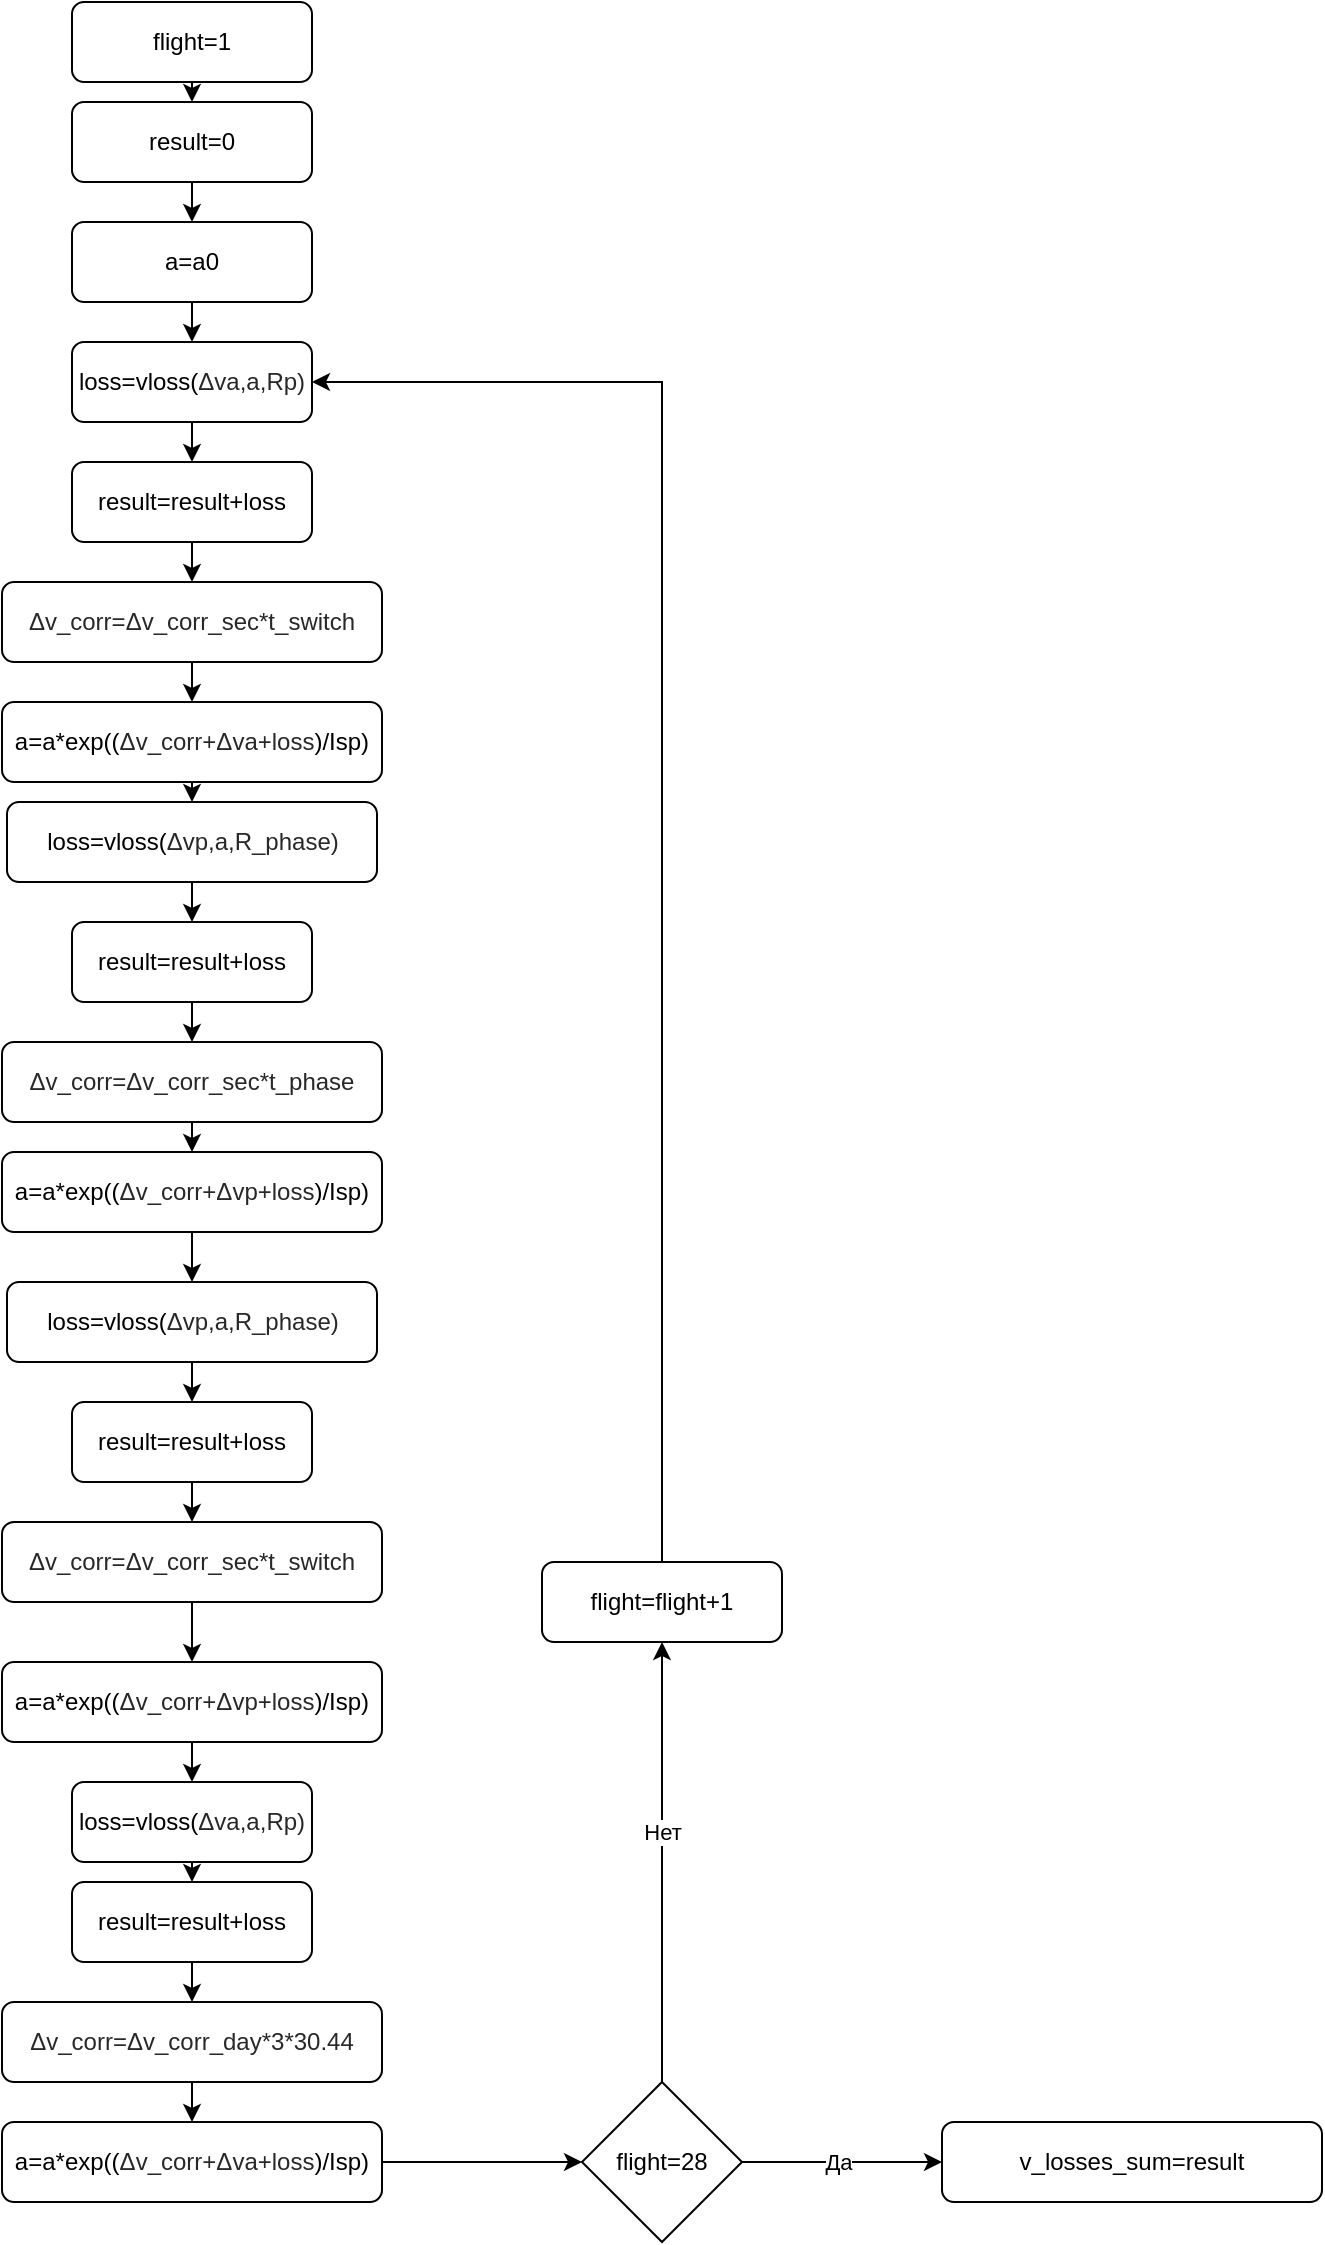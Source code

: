 <mxfile version="24.2.5" type="device">
  <diagram id="C5RBs43oDa-KdzZeNtuy" name="Page-1">
    <mxGraphModel dx="1098" dy="828" grid="1" gridSize="10" guides="1" tooltips="1" connect="1" arrows="1" fold="1" page="1" pageScale="1" pageWidth="827" pageHeight="1169" math="0" shadow="0">
      <root>
        <mxCell id="WIyWlLk6GJQsqaUBKTNV-0" />
        <mxCell id="WIyWlLk6GJQsqaUBKTNV-1" parent="WIyWlLk6GJQsqaUBKTNV-0" />
        <mxCell id="XVDnaxL3i0utUpeGJUlY-47" style="edgeStyle=orthogonalEdgeStyle;rounded=0;orthogonalLoop=1;jettySize=auto;html=1;exitX=0.5;exitY=1;exitDx=0;exitDy=0;entryX=0.5;entryY=0;entryDx=0;entryDy=0;" edge="1" parent="WIyWlLk6GJQsqaUBKTNV-1" source="WIyWlLk6GJQsqaUBKTNV-3" target="XVDnaxL3i0utUpeGJUlY-0">
          <mxGeometry relative="1" as="geometry" />
        </mxCell>
        <mxCell id="WIyWlLk6GJQsqaUBKTNV-3" value="result=0" style="rounded=1;whiteSpace=wrap;html=1;fontSize=12;glass=0;strokeWidth=1;shadow=0;" parent="WIyWlLk6GJQsqaUBKTNV-1" vertex="1">
          <mxGeometry x="125" y="60" width="120" height="40" as="geometry" />
        </mxCell>
        <mxCell id="XVDnaxL3i0utUpeGJUlY-48" style="edgeStyle=orthogonalEdgeStyle;rounded=0;orthogonalLoop=1;jettySize=auto;html=1;exitX=0.5;exitY=1;exitDx=0;exitDy=0;entryX=0.5;entryY=0;entryDx=0;entryDy=0;" edge="1" parent="WIyWlLk6GJQsqaUBKTNV-1" source="XVDnaxL3i0utUpeGJUlY-0" target="XVDnaxL3i0utUpeGJUlY-2">
          <mxGeometry relative="1" as="geometry" />
        </mxCell>
        <mxCell id="XVDnaxL3i0utUpeGJUlY-0" value="a=a0" style="rounded=1;whiteSpace=wrap;html=1;fontSize=12;glass=0;strokeWidth=1;shadow=0;" vertex="1" parent="WIyWlLk6GJQsqaUBKTNV-1">
          <mxGeometry x="125" y="120" width="120" height="40" as="geometry" />
        </mxCell>
        <mxCell id="XVDnaxL3i0utUpeGJUlY-30" style="edgeStyle=orthogonalEdgeStyle;rounded=0;orthogonalLoop=1;jettySize=auto;html=1;exitX=0.5;exitY=1;exitDx=0;exitDy=0;entryX=0.5;entryY=0;entryDx=0;entryDy=0;" edge="1" parent="WIyWlLk6GJQsqaUBKTNV-1" source="XVDnaxL3i0utUpeGJUlY-2" target="XVDnaxL3i0utUpeGJUlY-5">
          <mxGeometry relative="1" as="geometry" />
        </mxCell>
        <mxCell id="XVDnaxL3i0utUpeGJUlY-2" value="&lt;div style=&quot;text-align: start;&quot;&gt;&lt;span style=&quot;background-color: initial;&quot;&gt;loss=vloss(&lt;/span&gt;&lt;span style=&quot;background-color: rgb(255, 255, 255); color: rgb(40, 40, 40);&quot;&gt;&lt;font style=&quot;font-size: 12px;&quot; face=&quot;Helvetica&quot;&gt;Δva,a,Rр)&lt;/font&gt;&lt;/span&gt;&lt;/div&gt;" style="rounded=1;whiteSpace=wrap;html=1;fontSize=12;glass=0;strokeWidth=1;shadow=0;" vertex="1" parent="WIyWlLk6GJQsqaUBKTNV-1">
          <mxGeometry x="125" y="180" width="120" height="40" as="geometry" />
        </mxCell>
        <mxCell id="XVDnaxL3i0utUpeGJUlY-4" style="edgeStyle=orthogonalEdgeStyle;rounded=0;orthogonalLoop=1;jettySize=auto;html=1;exitX=0.5;exitY=1;exitDx=0;exitDy=0;entryX=0.5;entryY=0;entryDx=0;entryDy=0;" edge="1" parent="WIyWlLk6GJQsqaUBKTNV-1" source="XVDnaxL3i0utUpeGJUlY-3" target="WIyWlLk6GJQsqaUBKTNV-3">
          <mxGeometry relative="1" as="geometry" />
        </mxCell>
        <mxCell id="XVDnaxL3i0utUpeGJUlY-3" value="flight=1" style="rounded=1;whiteSpace=wrap;html=1;fontSize=12;glass=0;strokeWidth=1;shadow=0;" vertex="1" parent="WIyWlLk6GJQsqaUBKTNV-1">
          <mxGeometry x="125" y="10" width="120" height="40" as="geometry" />
        </mxCell>
        <mxCell id="XVDnaxL3i0utUpeGJUlY-31" style="edgeStyle=orthogonalEdgeStyle;rounded=0;orthogonalLoop=1;jettySize=auto;html=1;exitX=0.5;exitY=1;exitDx=0;exitDy=0;entryX=0.5;entryY=0;entryDx=0;entryDy=0;" edge="1" parent="WIyWlLk6GJQsqaUBKTNV-1" source="XVDnaxL3i0utUpeGJUlY-5" target="XVDnaxL3i0utUpeGJUlY-6">
          <mxGeometry relative="1" as="geometry" />
        </mxCell>
        <mxCell id="XVDnaxL3i0utUpeGJUlY-5" value="result=result+loss" style="rounded=1;whiteSpace=wrap;html=1;fontSize=12;glass=0;strokeWidth=1;shadow=0;" vertex="1" parent="WIyWlLk6GJQsqaUBKTNV-1">
          <mxGeometry x="125" y="240" width="120" height="40" as="geometry" />
        </mxCell>
        <mxCell id="XVDnaxL3i0utUpeGJUlY-32" style="edgeStyle=orthogonalEdgeStyle;rounded=0;orthogonalLoop=1;jettySize=auto;html=1;exitX=0.5;exitY=1;exitDx=0;exitDy=0;entryX=0.5;entryY=0;entryDx=0;entryDy=0;" edge="1" parent="WIyWlLk6GJQsqaUBKTNV-1" source="XVDnaxL3i0utUpeGJUlY-6" target="XVDnaxL3i0utUpeGJUlY-8">
          <mxGeometry relative="1" as="geometry" />
        </mxCell>
        <mxCell id="XVDnaxL3i0utUpeGJUlY-6" value="&lt;span style=&quot;color: rgb(40, 40, 40); text-align: start; background-color: rgb(255, 255, 255);&quot;&gt;Δv_corr=&lt;/span&gt;&lt;span style=&quot;color: rgb(40, 40, 40); text-align: start; background-color: rgb(255, 255, 255);&quot;&gt;Δv_corr_sec*t_switch&lt;/span&gt;" style="rounded=1;whiteSpace=wrap;html=1;fontSize=12;glass=0;strokeWidth=1;shadow=0;" vertex="1" parent="WIyWlLk6GJQsqaUBKTNV-1">
          <mxGeometry x="90" y="300" width="190" height="40" as="geometry" />
        </mxCell>
        <mxCell id="XVDnaxL3i0utUpeGJUlY-33" style="edgeStyle=orthogonalEdgeStyle;rounded=0;orthogonalLoop=1;jettySize=auto;html=1;exitX=0.5;exitY=1;exitDx=0;exitDy=0;entryX=0.5;entryY=0;entryDx=0;entryDy=0;" edge="1" parent="WIyWlLk6GJQsqaUBKTNV-1" source="XVDnaxL3i0utUpeGJUlY-8" target="XVDnaxL3i0utUpeGJUlY-9">
          <mxGeometry relative="1" as="geometry" />
        </mxCell>
        <mxCell id="XVDnaxL3i0utUpeGJUlY-8" value="a=a*exp((&lt;span style=&quot;color: rgb(40, 40, 40); text-align: start; background-color: rgb(255, 255, 255);&quot;&gt;Δv_corr+&lt;/span&gt;&lt;span style=&quot;color: rgb(40, 40, 40); text-align: start; background-color: rgb(255, 255, 255);&quot;&gt;Δva+loss&lt;/span&gt;)/Isp)" style="rounded=1;whiteSpace=wrap;html=1;fontSize=12;glass=0;strokeWidth=1;shadow=0;" vertex="1" parent="WIyWlLk6GJQsqaUBKTNV-1">
          <mxGeometry x="90" y="360" width="190" height="40" as="geometry" />
        </mxCell>
        <mxCell id="XVDnaxL3i0utUpeGJUlY-34" style="edgeStyle=orthogonalEdgeStyle;rounded=0;orthogonalLoop=1;jettySize=auto;html=1;exitX=0.5;exitY=1;exitDx=0;exitDy=0;entryX=0.5;entryY=0;entryDx=0;entryDy=0;" edge="1" parent="WIyWlLk6GJQsqaUBKTNV-1" source="XVDnaxL3i0utUpeGJUlY-9" target="XVDnaxL3i0utUpeGJUlY-10">
          <mxGeometry relative="1" as="geometry" />
        </mxCell>
        <mxCell id="XVDnaxL3i0utUpeGJUlY-9" value="&lt;div style=&quot;text-align: start;&quot;&gt;&lt;span style=&quot;background-color: initial;&quot;&gt;loss=vloss(&lt;/span&gt;&lt;span style=&quot;background-color: rgb(255, 255, 255); color: rgb(40, 40, 40);&quot;&gt;&lt;font style=&quot;font-size: 12px;&quot; face=&quot;Helvetica&quot;&gt;Δvp,a,R_рhase)&lt;/font&gt;&lt;/span&gt;&lt;/div&gt;" style="rounded=1;whiteSpace=wrap;html=1;fontSize=12;glass=0;strokeWidth=1;shadow=0;" vertex="1" parent="WIyWlLk6GJQsqaUBKTNV-1">
          <mxGeometry x="92.5" y="410" width="185" height="40" as="geometry" />
        </mxCell>
        <mxCell id="XVDnaxL3i0utUpeGJUlY-35" style="edgeStyle=orthogonalEdgeStyle;rounded=0;orthogonalLoop=1;jettySize=auto;html=1;exitX=0.5;exitY=1;exitDx=0;exitDy=0;entryX=0.5;entryY=0;entryDx=0;entryDy=0;" edge="1" parent="WIyWlLk6GJQsqaUBKTNV-1" source="XVDnaxL3i0utUpeGJUlY-10" target="XVDnaxL3i0utUpeGJUlY-11">
          <mxGeometry relative="1" as="geometry" />
        </mxCell>
        <mxCell id="XVDnaxL3i0utUpeGJUlY-10" value="result=result+loss" style="rounded=1;whiteSpace=wrap;html=1;fontSize=12;glass=0;strokeWidth=1;shadow=0;" vertex="1" parent="WIyWlLk6GJQsqaUBKTNV-1">
          <mxGeometry x="125" y="470" width="120" height="40" as="geometry" />
        </mxCell>
        <mxCell id="XVDnaxL3i0utUpeGJUlY-36" style="edgeStyle=orthogonalEdgeStyle;rounded=0;orthogonalLoop=1;jettySize=auto;html=1;exitX=0.5;exitY=1;exitDx=0;exitDy=0;entryX=0.5;entryY=0;entryDx=0;entryDy=0;" edge="1" parent="WIyWlLk6GJQsqaUBKTNV-1" source="XVDnaxL3i0utUpeGJUlY-11" target="XVDnaxL3i0utUpeGJUlY-12">
          <mxGeometry relative="1" as="geometry" />
        </mxCell>
        <mxCell id="XVDnaxL3i0utUpeGJUlY-11" value="&lt;span style=&quot;color: rgb(40, 40, 40); text-align: start; background-color: rgb(255, 255, 255);&quot;&gt;Δv_corr=&lt;/span&gt;&lt;span style=&quot;color: rgb(40, 40, 40); text-align: start; background-color: rgb(255, 255, 255);&quot;&gt;Δv_corr_sec*t_phase&lt;/span&gt;" style="rounded=1;whiteSpace=wrap;html=1;fontSize=12;glass=0;strokeWidth=1;shadow=0;" vertex="1" parent="WIyWlLk6GJQsqaUBKTNV-1">
          <mxGeometry x="90" y="530" width="190" height="40" as="geometry" />
        </mxCell>
        <mxCell id="XVDnaxL3i0utUpeGJUlY-37" style="edgeStyle=orthogonalEdgeStyle;rounded=0;orthogonalLoop=1;jettySize=auto;html=1;exitX=0.5;exitY=1;exitDx=0;exitDy=0;entryX=0.5;entryY=0;entryDx=0;entryDy=0;" edge="1" parent="WIyWlLk6GJQsqaUBKTNV-1" source="XVDnaxL3i0utUpeGJUlY-12" target="XVDnaxL3i0utUpeGJUlY-13">
          <mxGeometry relative="1" as="geometry" />
        </mxCell>
        <mxCell id="XVDnaxL3i0utUpeGJUlY-12" value="a=a*exp((&lt;span style=&quot;color: rgb(40, 40, 40); text-align: start; background-color: rgb(255, 255, 255);&quot;&gt;Δv_corr+&lt;/span&gt;&lt;span style=&quot;color: rgb(40, 40, 40); text-align: start; background-color: rgb(255, 255, 255);&quot;&gt;Δvp+loss&lt;/span&gt;)/Isp)" style="rounded=1;whiteSpace=wrap;html=1;fontSize=12;glass=0;strokeWidth=1;shadow=0;" vertex="1" parent="WIyWlLk6GJQsqaUBKTNV-1">
          <mxGeometry x="90" y="585" width="190" height="40" as="geometry" />
        </mxCell>
        <mxCell id="XVDnaxL3i0utUpeGJUlY-38" style="edgeStyle=orthogonalEdgeStyle;rounded=0;orthogonalLoop=1;jettySize=auto;html=1;exitX=0.5;exitY=1;exitDx=0;exitDy=0;entryX=0.5;entryY=0;entryDx=0;entryDy=0;" edge="1" parent="WIyWlLk6GJQsqaUBKTNV-1" source="XVDnaxL3i0utUpeGJUlY-13" target="XVDnaxL3i0utUpeGJUlY-14">
          <mxGeometry relative="1" as="geometry" />
        </mxCell>
        <mxCell id="XVDnaxL3i0utUpeGJUlY-13" value="&lt;div style=&quot;text-align: start;&quot;&gt;&lt;span style=&quot;background-color: initial;&quot;&gt;loss=vloss(&lt;/span&gt;&lt;span style=&quot;background-color: rgb(255, 255, 255); color: rgb(40, 40, 40);&quot;&gt;&lt;font style=&quot;font-size: 12px;&quot; face=&quot;Helvetica&quot;&gt;Δvp,a,R_рhase)&lt;/font&gt;&lt;/span&gt;&lt;/div&gt;" style="rounded=1;whiteSpace=wrap;html=1;fontSize=12;glass=0;strokeWidth=1;shadow=0;" vertex="1" parent="WIyWlLk6GJQsqaUBKTNV-1">
          <mxGeometry x="92.5" y="650" width="185" height="40" as="geometry" />
        </mxCell>
        <mxCell id="XVDnaxL3i0utUpeGJUlY-39" style="edgeStyle=orthogonalEdgeStyle;rounded=0;orthogonalLoop=1;jettySize=auto;html=1;exitX=0.5;exitY=1;exitDx=0;exitDy=0;entryX=0.5;entryY=0;entryDx=0;entryDy=0;" edge="1" parent="WIyWlLk6GJQsqaUBKTNV-1" source="XVDnaxL3i0utUpeGJUlY-14" target="XVDnaxL3i0utUpeGJUlY-15">
          <mxGeometry relative="1" as="geometry" />
        </mxCell>
        <mxCell id="XVDnaxL3i0utUpeGJUlY-14" value="result=result+loss" style="rounded=1;whiteSpace=wrap;html=1;fontSize=12;glass=0;strokeWidth=1;shadow=0;" vertex="1" parent="WIyWlLk6GJQsqaUBKTNV-1">
          <mxGeometry x="125" y="710" width="120" height="40" as="geometry" />
        </mxCell>
        <mxCell id="XVDnaxL3i0utUpeGJUlY-40" style="edgeStyle=orthogonalEdgeStyle;rounded=0;orthogonalLoop=1;jettySize=auto;html=1;exitX=0.5;exitY=1;exitDx=0;exitDy=0;entryX=0.5;entryY=0;entryDx=0;entryDy=0;" edge="1" parent="WIyWlLk6GJQsqaUBKTNV-1" source="XVDnaxL3i0utUpeGJUlY-15" target="XVDnaxL3i0utUpeGJUlY-16">
          <mxGeometry relative="1" as="geometry" />
        </mxCell>
        <mxCell id="XVDnaxL3i0utUpeGJUlY-15" value="&lt;span style=&quot;color: rgb(40, 40, 40); text-align: start; background-color: rgb(255, 255, 255);&quot;&gt;Δv_corr=&lt;/span&gt;&lt;span style=&quot;color: rgb(40, 40, 40); text-align: start; background-color: rgb(255, 255, 255);&quot;&gt;Δv_corr_sec*t_switch&lt;/span&gt;" style="rounded=1;whiteSpace=wrap;html=1;fontSize=12;glass=0;strokeWidth=1;shadow=0;" vertex="1" parent="WIyWlLk6GJQsqaUBKTNV-1">
          <mxGeometry x="90" y="770" width="190" height="40" as="geometry" />
        </mxCell>
        <mxCell id="XVDnaxL3i0utUpeGJUlY-41" style="edgeStyle=orthogonalEdgeStyle;rounded=0;orthogonalLoop=1;jettySize=auto;html=1;exitX=0.5;exitY=1;exitDx=0;exitDy=0;entryX=0.5;entryY=0;entryDx=0;entryDy=0;" edge="1" parent="WIyWlLk6GJQsqaUBKTNV-1" source="XVDnaxL3i0utUpeGJUlY-16" target="XVDnaxL3i0utUpeGJUlY-17">
          <mxGeometry relative="1" as="geometry" />
        </mxCell>
        <mxCell id="XVDnaxL3i0utUpeGJUlY-16" value="a=a*exp((&lt;span style=&quot;color: rgb(40, 40, 40); text-align: start; background-color: rgb(255, 255, 255);&quot;&gt;Δv_corr+&lt;/span&gt;&lt;span style=&quot;color: rgb(40, 40, 40); text-align: start; background-color: rgb(255, 255, 255);&quot;&gt;Δvp+loss&lt;/span&gt;)/Isp)" style="rounded=1;whiteSpace=wrap;html=1;fontSize=12;glass=0;strokeWidth=1;shadow=0;" vertex="1" parent="WIyWlLk6GJQsqaUBKTNV-1">
          <mxGeometry x="90" y="840" width="190" height="40" as="geometry" />
        </mxCell>
        <mxCell id="XVDnaxL3i0utUpeGJUlY-42" style="edgeStyle=orthogonalEdgeStyle;rounded=0;orthogonalLoop=1;jettySize=auto;html=1;exitX=0.5;exitY=1;exitDx=0;exitDy=0;entryX=0.5;entryY=0;entryDx=0;entryDy=0;" edge="1" parent="WIyWlLk6GJQsqaUBKTNV-1" source="XVDnaxL3i0utUpeGJUlY-17" target="XVDnaxL3i0utUpeGJUlY-18">
          <mxGeometry relative="1" as="geometry" />
        </mxCell>
        <mxCell id="XVDnaxL3i0utUpeGJUlY-17" value="&lt;div style=&quot;text-align: start;&quot;&gt;&lt;span style=&quot;background-color: initial;&quot;&gt;loss=vloss(&lt;/span&gt;&lt;span style=&quot;background-color: rgb(255, 255, 255); color: rgb(40, 40, 40);&quot;&gt;&lt;font style=&quot;font-size: 12px;&quot; face=&quot;Helvetica&quot;&gt;Δva,a,Rр)&lt;/font&gt;&lt;/span&gt;&lt;/div&gt;" style="rounded=1;whiteSpace=wrap;html=1;fontSize=12;glass=0;strokeWidth=1;shadow=0;" vertex="1" parent="WIyWlLk6GJQsqaUBKTNV-1">
          <mxGeometry x="125" y="900" width="120" height="40" as="geometry" />
        </mxCell>
        <mxCell id="XVDnaxL3i0utUpeGJUlY-43" style="edgeStyle=orthogonalEdgeStyle;rounded=0;orthogonalLoop=1;jettySize=auto;html=1;exitX=0.5;exitY=1;exitDx=0;exitDy=0;entryX=0.5;entryY=0;entryDx=0;entryDy=0;" edge="1" parent="WIyWlLk6GJQsqaUBKTNV-1" source="XVDnaxL3i0utUpeGJUlY-18" target="XVDnaxL3i0utUpeGJUlY-19">
          <mxGeometry relative="1" as="geometry" />
        </mxCell>
        <mxCell id="XVDnaxL3i0utUpeGJUlY-18" value="result=result+loss" style="rounded=1;whiteSpace=wrap;html=1;fontSize=12;glass=0;strokeWidth=1;shadow=0;" vertex="1" parent="WIyWlLk6GJQsqaUBKTNV-1">
          <mxGeometry x="125" y="950" width="120" height="40" as="geometry" />
        </mxCell>
        <mxCell id="XVDnaxL3i0utUpeGJUlY-44" style="edgeStyle=orthogonalEdgeStyle;rounded=0;orthogonalLoop=1;jettySize=auto;html=1;exitX=0.5;exitY=1;exitDx=0;exitDy=0;entryX=0.5;entryY=0;entryDx=0;entryDy=0;" edge="1" parent="WIyWlLk6GJQsqaUBKTNV-1" source="XVDnaxL3i0utUpeGJUlY-19" target="XVDnaxL3i0utUpeGJUlY-20">
          <mxGeometry relative="1" as="geometry" />
        </mxCell>
        <mxCell id="XVDnaxL3i0utUpeGJUlY-19" value="&lt;span style=&quot;color: rgb(40, 40, 40); text-align: start; background-color: rgb(255, 255, 255);&quot;&gt;Δv_corr=&lt;/span&gt;&lt;span style=&quot;color: rgb(40, 40, 40); text-align: start; background-color: rgb(255, 255, 255);&quot;&gt;Δv_corr_day*3*30.44&lt;/span&gt;" style="rounded=1;whiteSpace=wrap;html=1;fontSize=12;glass=0;strokeWidth=1;shadow=0;" vertex="1" parent="WIyWlLk6GJQsqaUBKTNV-1">
          <mxGeometry x="90" y="1010" width="190" height="40" as="geometry" />
        </mxCell>
        <mxCell id="XVDnaxL3i0utUpeGJUlY-29" style="edgeStyle=orthogonalEdgeStyle;rounded=0;orthogonalLoop=1;jettySize=auto;html=1;exitX=1;exitY=0.5;exitDx=0;exitDy=0;entryX=0;entryY=0.5;entryDx=0;entryDy=0;" edge="1" parent="WIyWlLk6GJQsqaUBKTNV-1" source="XVDnaxL3i0utUpeGJUlY-20" target="XVDnaxL3i0utUpeGJUlY-22">
          <mxGeometry relative="1" as="geometry" />
        </mxCell>
        <mxCell id="XVDnaxL3i0utUpeGJUlY-20" value="a=a*exp((&lt;span style=&quot;color: rgb(40, 40, 40); text-align: start; background-color: rgb(255, 255, 255);&quot;&gt;Δv_corr+&lt;/span&gt;&lt;span style=&quot;color: rgb(40, 40, 40); text-align: start; background-color: rgb(255, 255, 255);&quot;&gt;Δva+loss&lt;/span&gt;)/Isp)" style="rounded=1;whiteSpace=wrap;html=1;fontSize=12;glass=0;strokeWidth=1;shadow=0;" vertex="1" parent="WIyWlLk6GJQsqaUBKTNV-1">
          <mxGeometry x="90" y="1070" width="190" height="40" as="geometry" />
        </mxCell>
        <mxCell id="XVDnaxL3i0utUpeGJUlY-49" style="edgeStyle=orthogonalEdgeStyle;rounded=0;orthogonalLoop=1;jettySize=auto;html=1;exitX=0.5;exitY=0;exitDx=0;exitDy=0;entryX=0.5;entryY=1;entryDx=0;entryDy=0;" edge="1" parent="WIyWlLk6GJQsqaUBKTNV-1" source="XVDnaxL3i0utUpeGJUlY-22" target="XVDnaxL3i0utUpeGJUlY-24">
          <mxGeometry relative="1" as="geometry" />
        </mxCell>
        <mxCell id="XVDnaxL3i0utUpeGJUlY-51" value="Нет" style="edgeLabel;html=1;align=center;verticalAlign=middle;resizable=0;points=[];" vertex="1" connectable="0" parent="XVDnaxL3i0utUpeGJUlY-49">
          <mxGeometry x="0.136" relative="1" as="geometry">
            <mxPoint as="offset" />
          </mxGeometry>
        </mxCell>
        <mxCell id="XVDnaxL3i0utUpeGJUlY-50" style="edgeStyle=orthogonalEdgeStyle;rounded=0;orthogonalLoop=1;jettySize=auto;html=1;exitX=1;exitY=0.5;exitDx=0;exitDy=0;entryX=0;entryY=0.5;entryDx=0;entryDy=0;" edge="1" parent="WIyWlLk6GJQsqaUBKTNV-1" source="XVDnaxL3i0utUpeGJUlY-22" target="XVDnaxL3i0utUpeGJUlY-28">
          <mxGeometry relative="1" as="geometry" />
        </mxCell>
        <mxCell id="XVDnaxL3i0utUpeGJUlY-52" value="Да" style="edgeLabel;html=1;align=center;verticalAlign=middle;resizable=0;points=[];" vertex="1" connectable="0" parent="XVDnaxL3i0utUpeGJUlY-50">
          <mxGeometry x="-0.04" relative="1" as="geometry">
            <mxPoint as="offset" />
          </mxGeometry>
        </mxCell>
        <mxCell id="XVDnaxL3i0utUpeGJUlY-22" value="flight=28" style="rhombus;whiteSpace=wrap;html=1;" vertex="1" parent="WIyWlLk6GJQsqaUBKTNV-1">
          <mxGeometry x="380" y="1050" width="80" height="80" as="geometry" />
        </mxCell>
        <mxCell id="XVDnaxL3i0utUpeGJUlY-25" style="edgeStyle=orthogonalEdgeStyle;rounded=0;orthogonalLoop=1;jettySize=auto;html=1;entryX=1;entryY=0.5;entryDx=0;entryDy=0;exitX=0.442;exitY=0;exitDx=0;exitDy=0;exitPerimeter=0;" edge="1" parent="WIyWlLk6GJQsqaUBKTNV-1" source="XVDnaxL3i0utUpeGJUlY-24" target="XVDnaxL3i0utUpeGJUlY-2">
          <mxGeometry relative="1" as="geometry">
            <Array as="points">
              <mxPoint x="420" y="790" />
              <mxPoint x="420" y="200" />
            </Array>
          </mxGeometry>
        </mxCell>
        <mxCell id="XVDnaxL3i0utUpeGJUlY-24" value="flight=flight+1" style="rounded=1;whiteSpace=wrap;html=1;fontSize=12;glass=0;strokeWidth=1;shadow=0;" vertex="1" parent="WIyWlLk6GJQsqaUBKTNV-1">
          <mxGeometry x="360" y="790" width="120" height="40" as="geometry" />
        </mxCell>
        <mxCell id="XVDnaxL3i0utUpeGJUlY-28" value="v_losses_sum=result" style="rounded=1;whiteSpace=wrap;html=1;fontSize=12;glass=0;strokeWidth=1;shadow=0;" vertex="1" parent="WIyWlLk6GJQsqaUBKTNV-1">
          <mxGeometry x="560" y="1070" width="190" height="40" as="geometry" />
        </mxCell>
      </root>
    </mxGraphModel>
  </diagram>
</mxfile>
